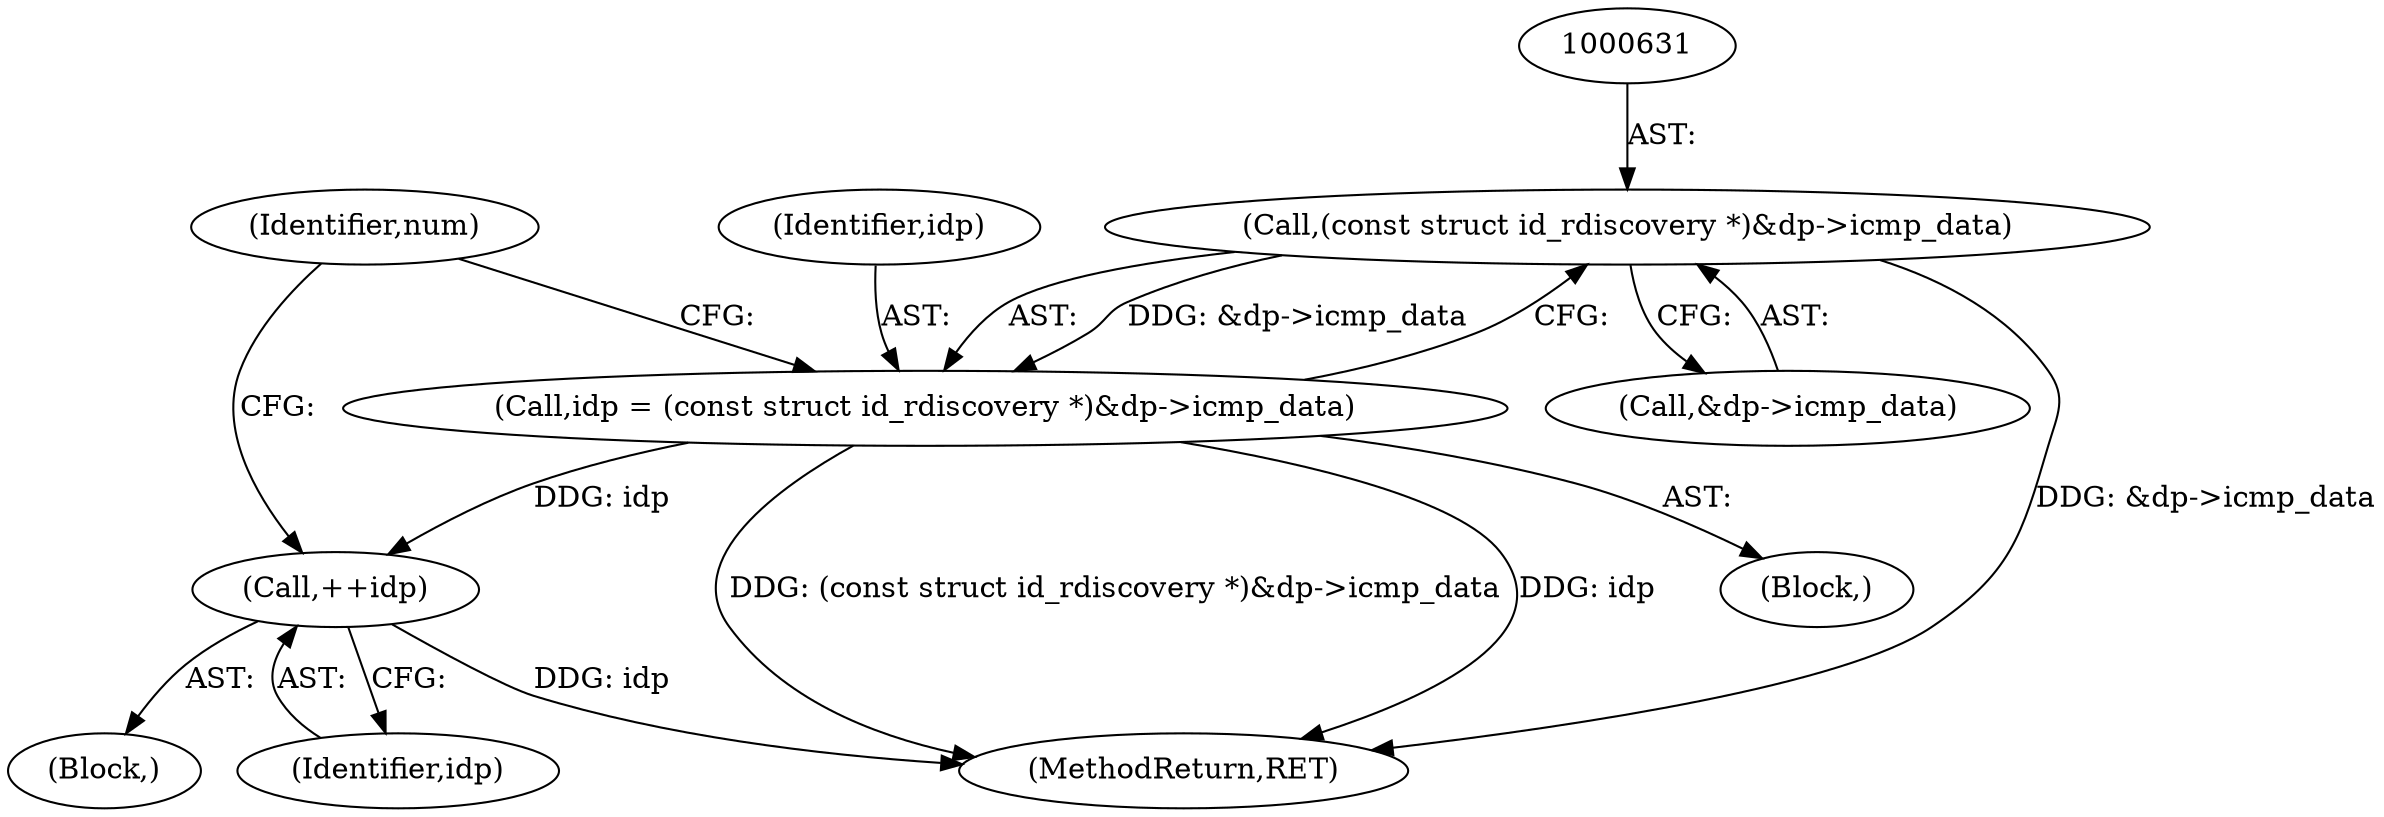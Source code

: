 digraph "0_tcpdump_2b62d1dda41590db29368ec7ba5f4faf3464765a@pointer" {
"1000630" [label="(Call,(const struct id_rdiscovery *)&dp->icmp_data)"];
"1000628" [label="(Call,idp = (const struct id_rdiscovery *)&dp->icmp_data)"];
"1000673" [label="(Call,++idp)"];
"1000673" [label="(Call,++idp)"];
"1000456" [label="(Block,)"];
"1000641" [label="(Block,)"];
"1000632" [label="(Call,&dp->icmp_data)"];
"1001260" [label="(MethodReturn,RET)"];
"1000639" [label="(Identifier,num)"];
"1000628" [label="(Call,idp = (const struct id_rdiscovery *)&dp->icmp_data)"];
"1000674" [label="(Identifier,idp)"];
"1000630" [label="(Call,(const struct id_rdiscovery *)&dp->icmp_data)"];
"1000629" [label="(Identifier,idp)"];
"1000630" -> "1000628"  [label="AST: "];
"1000630" -> "1000632"  [label="CFG: "];
"1000631" -> "1000630"  [label="AST: "];
"1000632" -> "1000630"  [label="AST: "];
"1000628" -> "1000630"  [label="CFG: "];
"1000630" -> "1001260"  [label="DDG: &dp->icmp_data"];
"1000630" -> "1000628"  [label="DDG: &dp->icmp_data"];
"1000628" -> "1000456"  [label="AST: "];
"1000629" -> "1000628"  [label="AST: "];
"1000639" -> "1000628"  [label="CFG: "];
"1000628" -> "1001260"  [label="DDG: (const struct id_rdiscovery *)&dp->icmp_data"];
"1000628" -> "1001260"  [label="DDG: idp"];
"1000628" -> "1000673"  [label="DDG: idp"];
"1000673" -> "1000641"  [label="AST: "];
"1000673" -> "1000674"  [label="CFG: "];
"1000674" -> "1000673"  [label="AST: "];
"1000639" -> "1000673"  [label="CFG: "];
"1000673" -> "1001260"  [label="DDG: idp"];
}
